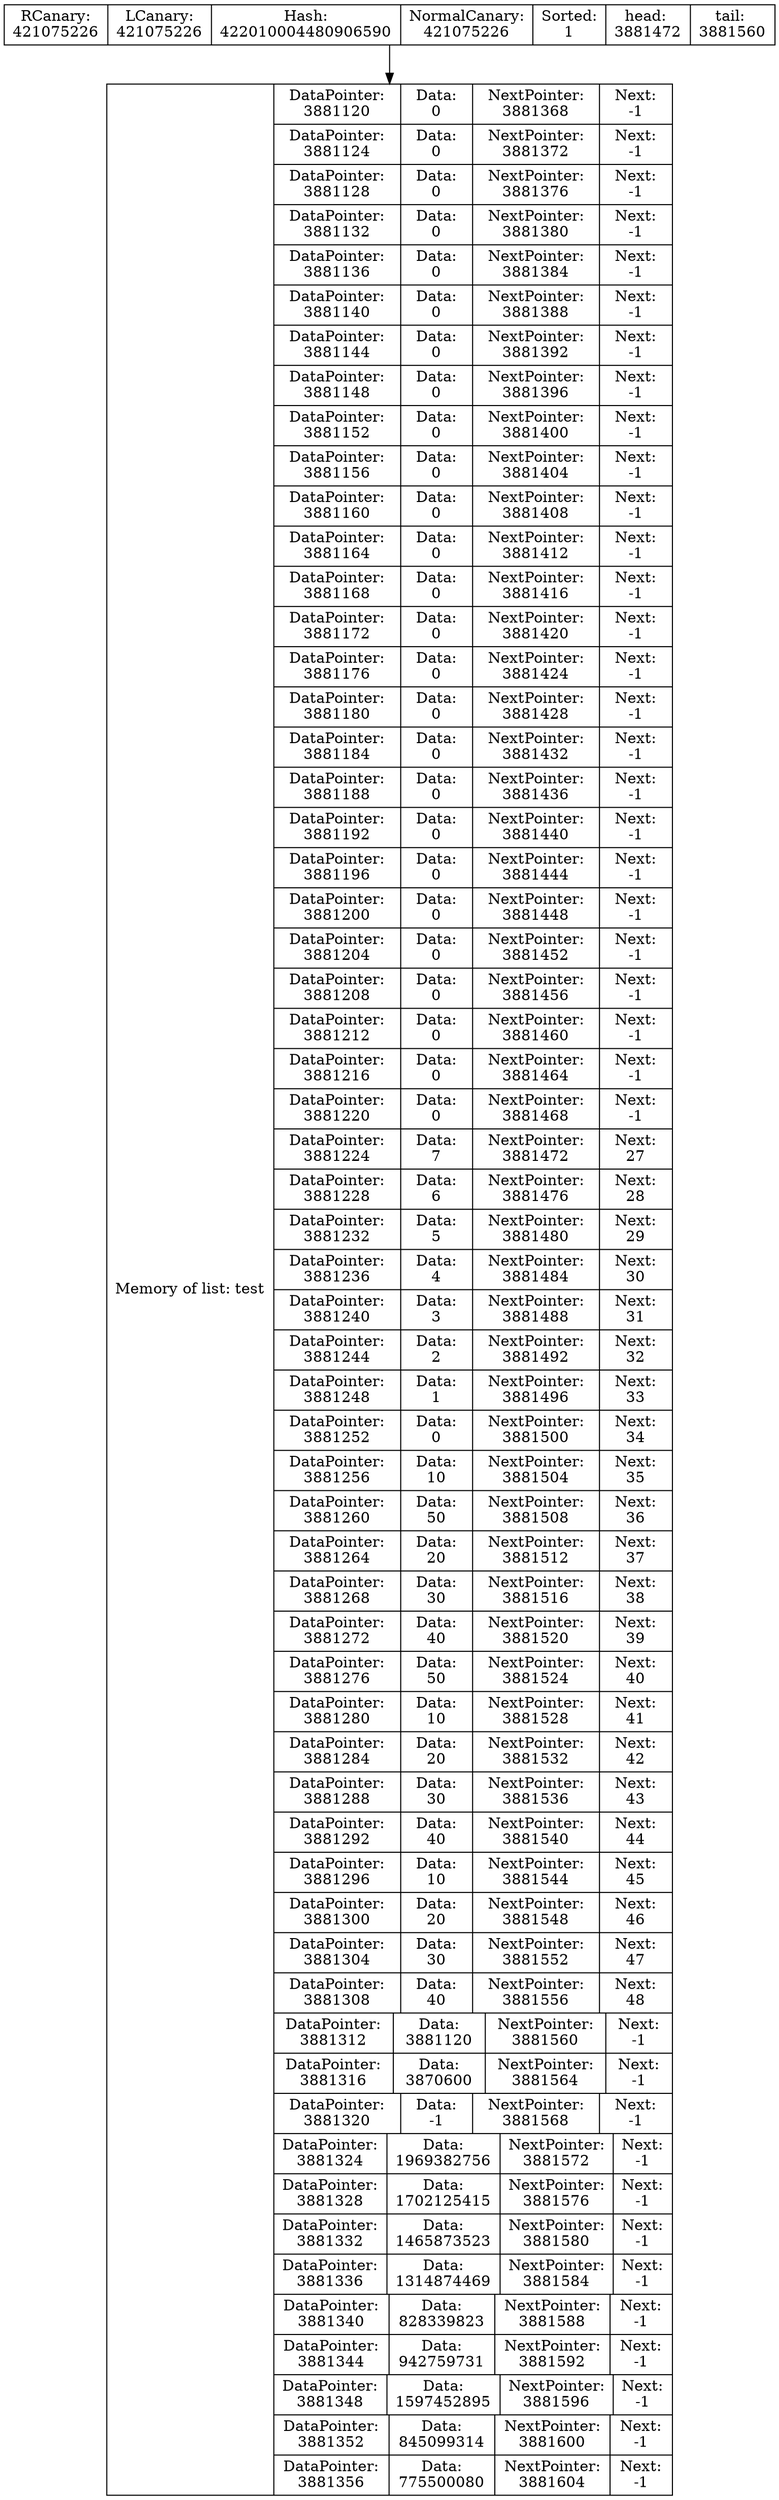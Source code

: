 digraph G{
data [shape=record,label="{Memory of list: test} | {{DataPointer:\n3881120 | Data:\n0 | NextPointer:\n3881368 | Next:\n-1}
| {DataPointer:\n3881124 | Data:\n0 | NextPointer:\n3881372 | Next:\n-1}
| {DataPointer:\n3881128 | Data:\n0 | NextPointer:\n3881376 | Next:\n-1}
| {DataPointer:\n3881132 | Data:\n0 | NextPointer:\n3881380 | Next:\n-1}
| {DataPointer:\n3881136 | Data:\n0 | NextPointer:\n3881384 | Next:\n-1}
| {DataPointer:\n3881140 | Data:\n0 | NextPointer:\n3881388 | Next:\n-1}
| {DataPointer:\n3881144 | Data:\n0 | NextPointer:\n3881392 | Next:\n-1}
| {DataPointer:\n3881148 | Data:\n0 | NextPointer:\n3881396 | Next:\n-1}
| {DataPointer:\n3881152 | Data:\n0 | NextPointer:\n3881400 | Next:\n-1}
| {DataPointer:\n3881156 | Data:\n0 | NextPointer:\n3881404 | Next:\n-1}
| {DataPointer:\n3881160 | Data:\n0 | NextPointer:\n3881408 | Next:\n-1}
| {DataPointer:\n3881164 | Data:\n0 | NextPointer:\n3881412 | Next:\n-1}
| {DataPointer:\n3881168 | Data:\n0 | NextPointer:\n3881416 | Next:\n-1}
| {DataPointer:\n3881172 | Data:\n0 | NextPointer:\n3881420 | Next:\n-1}
| {DataPointer:\n3881176 | Data:\n0 | NextPointer:\n3881424 | Next:\n-1}
| {DataPointer:\n3881180 | Data:\n0 | NextPointer:\n3881428 | Next:\n-1}
| {DataPointer:\n3881184 | Data:\n0 | NextPointer:\n3881432 | Next:\n-1}
| {DataPointer:\n3881188 | Data:\n0 | NextPointer:\n3881436 | Next:\n-1}
| {DataPointer:\n3881192 | Data:\n0 | NextPointer:\n3881440 | Next:\n-1}
| {DataPointer:\n3881196 | Data:\n0 | NextPointer:\n3881444 | Next:\n-1}
| {DataPointer:\n3881200 | Data:\n0 | NextPointer:\n3881448 | Next:\n-1}
| {DataPointer:\n3881204 | Data:\n0 | NextPointer:\n3881452 | Next:\n-1}
| {DataPointer:\n3881208 | Data:\n0 | NextPointer:\n3881456 | Next:\n-1}
| {DataPointer:\n3881212 | Data:\n0 | NextPointer:\n3881460 | Next:\n-1}
| {DataPointer:\n3881216 | Data:\n0 | NextPointer:\n3881464 | Next:\n-1}
| {DataPointer:\n3881220 | Data:\n0 | NextPointer:\n3881468 | Next:\n-1}
| {DataPointer:\n3881224 | Data:\n7 | NextPointer:\n3881472 | Next:\n27}
| {DataPointer:\n3881228 | Data:\n6 | NextPointer:\n3881476 | Next:\n28}
| {DataPointer:\n3881232 | Data:\n5 | NextPointer:\n3881480 | Next:\n29}
| {DataPointer:\n3881236 | Data:\n4 | NextPointer:\n3881484 | Next:\n30}
| {DataPointer:\n3881240 | Data:\n3 | NextPointer:\n3881488 | Next:\n31}
| {DataPointer:\n3881244 | Data:\n2 | NextPointer:\n3881492 | Next:\n32}
| {DataPointer:\n3881248 | Data:\n1 | NextPointer:\n3881496 | Next:\n33}
| {DataPointer:\n3881252 | Data:\n0 | NextPointer:\n3881500 | Next:\n34}
| {DataPointer:\n3881256 | Data:\n10 | NextPointer:\n3881504 | Next:\n35}
| {DataPointer:\n3881260 | Data:\n50 | NextPointer:\n3881508 | Next:\n36}
| {DataPointer:\n3881264 | Data:\n20 | NextPointer:\n3881512 | Next:\n37}
| {DataPointer:\n3881268 | Data:\n30 | NextPointer:\n3881516 | Next:\n38}
| {DataPointer:\n3881272 | Data:\n40 | NextPointer:\n3881520 | Next:\n39}
| {DataPointer:\n3881276 | Data:\n50 | NextPointer:\n3881524 | Next:\n40}
| {DataPointer:\n3881280 | Data:\n10 | NextPointer:\n3881528 | Next:\n41}
| {DataPointer:\n3881284 | Data:\n20 | NextPointer:\n3881532 | Next:\n42}
| {DataPointer:\n3881288 | Data:\n30 | NextPointer:\n3881536 | Next:\n43}
| {DataPointer:\n3881292 | Data:\n40 | NextPointer:\n3881540 | Next:\n44}
| {DataPointer:\n3881296 | Data:\n10 | NextPointer:\n3881544 | Next:\n45}
| {DataPointer:\n3881300 | Data:\n20 | NextPointer:\n3881548 | Next:\n46}
| {DataPointer:\n3881304 | Data:\n30 | NextPointer:\n3881552 | Next:\n47}
| {DataPointer:\n3881308 | Data:\n40 | NextPointer:\n3881556 | Next:\n48}
| {DataPointer:\n3881312 | Data:\n3881120 | NextPointer:\n3881560 | Next:\n-1}
| {DataPointer:\n3881316 | Data:\n3870600 | NextPointer:\n3881564 | Next:\n-1}
| {DataPointer:\n3881320 | Data:\n-1 | NextPointer:\n3881568 | Next:\n-1}
| {DataPointer:\n3881324 | Data:\n1969382756 | NextPointer:\n3881572 | Next:\n-1}
| {DataPointer:\n3881328 | Data:\n1702125415 | NextPointer:\n3881576 | Next:\n-1}
| {DataPointer:\n3881332 | Data:\n1465873523 | NextPointer:\n3881580 | Next:\n-1}
| {DataPointer:\n3881336 | Data:\n1314874469 | NextPointer:\n3881584 | Next:\n-1}
| {DataPointer:\n3881340 | Data:\n828339823 | NextPointer:\n3881588 | Next:\n-1}
| {DataPointer:\n3881344 | Data:\n942759731 | NextPointer:\n3881592 | Next:\n-1}
| {DataPointer:\n3881348 | Data:\n1597452895 | NextPointer:\n3881596 | Next:\n-1}
| {DataPointer:\n3881352 | Data:\n845099314 | NextPointer:\n3881600 | Next:\n-1}
| {DataPointer:\n3881356 | Data:\n775500080 | NextPointer:\n3881604 | Next:\n-1}
}"];
Shild [shape=record,label=" RCanary:\n421075226 | LCanary:\n421075226 | Hash:\n422010004480906590 | NormalCanary:\n421075226 | Sorted:\n1 | head: \n3881472 | tail: \n3881560 "];
Shild->data
}
